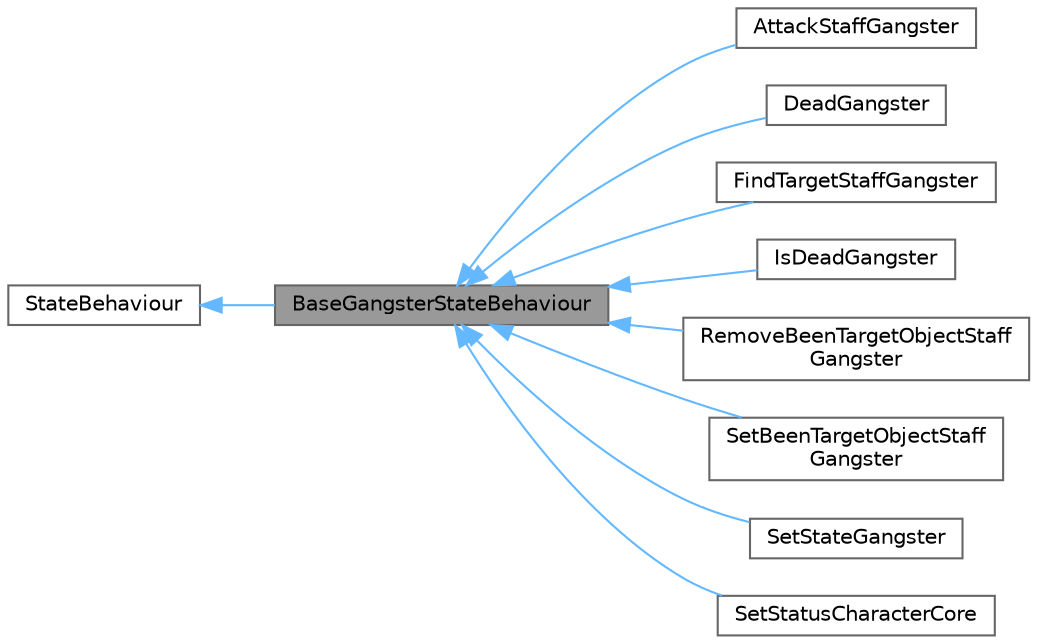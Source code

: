 digraph "BaseGangsterStateBehaviour"
{
 // LATEX_PDF_SIZE
  bgcolor="transparent";
  edge [fontname=Helvetica,fontsize=10,labelfontname=Helvetica,labelfontsize=10];
  node [fontname=Helvetica,fontsize=10,shape=box,height=0.2,width=0.4];
  rankdir="LR";
  Node1 [id="Node000001",label="BaseGangsterStateBehaviour",height=0.2,width=0.4,color="gray40", fillcolor="grey60", style="filled", fontcolor="black",tooltip=" "];
  Node2 -> Node1 [id="edge1_Node000001_Node000002",dir="back",color="steelblue1",style="solid",tooltip=" "];
  Node2 [id="Node000002",label="StateBehaviour",height=0.2,width=0.4,color="gray40", fillcolor="white", style="filled",tooltip=" "];
  Node1 -> Node3 [id="edge2_Node000001_Node000003",dir="back",color="steelblue1",style="solid",tooltip=" "];
  Node3 [id="Node000003",label="AttackStaffGangster",height=0.2,width=0.4,color="gray40", fillcolor="white", style="filled",URL="$class_attack_staff_gangster.html",tooltip="お前はいったい何をしているんだ"];
  Node1 -> Node4 [id="edge3_Node000001_Node000004",dir="back",color="steelblue1",style="solid",tooltip=" "];
  Node4 [id="Node000004",label="DeadGangster",height=0.2,width=0.4,color="gray40", fillcolor="white", style="filled",URL="$class_dead_gangster.html",tooltip=" "];
  Node1 -> Node5 [id="edge4_Node000001_Node000005",dir="back",color="steelblue1",style="solid",tooltip=" "];
  Node5 [id="Node000005",label="FindTargetStaffGangster",height=0.2,width=0.4,color="gray40", fillcolor="white", style="filled",URL="$class_find_target_staff_gangster.html",tooltip=" "];
  Node1 -> Node6 [id="edge5_Node000001_Node000006",dir="back",color="steelblue1",style="solid",tooltip=" "];
  Node6 [id="Node000006",label="IsDeadGangster",height=0.2,width=0.4,color="gray40", fillcolor="white", style="filled",URL="$class_is_dead_gangster.html",tooltip="コア又はステートが死亡状態であればステートを遷移させるステート"];
  Node1 -> Node7 [id="edge6_Node000001_Node000007",dir="back",color="steelblue1",style="solid",tooltip=" "];
  Node7 [id="Node000007",label="RemoveBeenTargetObjectStaff\lGangster",height=0.2,width=0.4,color="gray40", fillcolor="white", style="filled",URL="$class_remove_been_target_object_staff_gangster.html",tooltip=" "];
  Node1 -> Node8 [id="edge7_Node000001_Node000008",dir="back",color="steelblue1",style="solid",tooltip=" "];
  Node8 [id="Node000008",label="SetBeenTargetObjectStaff\lGangster",height=0.2,width=0.4,color="gray40", fillcolor="white", style="filled",URL="$class_set_been_target_object_staff_gangster.html",tooltip=" "];
  Node1 -> Node9 [id="edge8_Node000001_Node000009",dir="back",color="steelblue1",style="solid",tooltip=" "];
  Node9 [id="Node000009",label="SetStateGangster",height=0.2,width=0.4,color="gray40", fillcolor="white", style="filled",URL="$class_set_state_gangster.html",tooltip=" "];
  Node1 -> Node10 [id="edge9_Node000001_Node000010",dir="back",color="steelblue1",style="solid",tooltip=" "];
  Node10 [id="Node000010",label="SetStatusCharacterCore",height=0.2,width=0.4,color="gray40", fillcolor="white", style="filled",URL="$class_set_status_character_core.html",tooltip="CharatcerStatus の 任意の値を設定するステート"];
}
